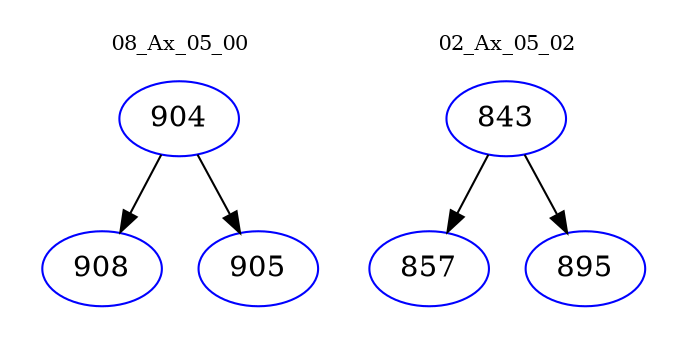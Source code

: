 digraph{
subgraph cluster_0 {
color = white
label = "08_Ax_05_00";
fontsize=10;
T0_904 [label="904", color="blue"]
T0_904 -> T0_908 [color="black"]
T0_908 [label="908", color="blue"]
T0_904 -> T0_905 [color="black"]
T0_905 [label="905", color="blue"]
}
subgraph cluster_1 {
color = white
label = "02_Ax_05_02";
fontsize=10;
T1_843 [label="843", color="blue"]
T1_843 -> T1_857 [color="black"]
T1_857 [label="857", color="blue"]
T1_843 -> T1_895 [color="black"]
T1_895 [label="895", color="blue"]
}
}
